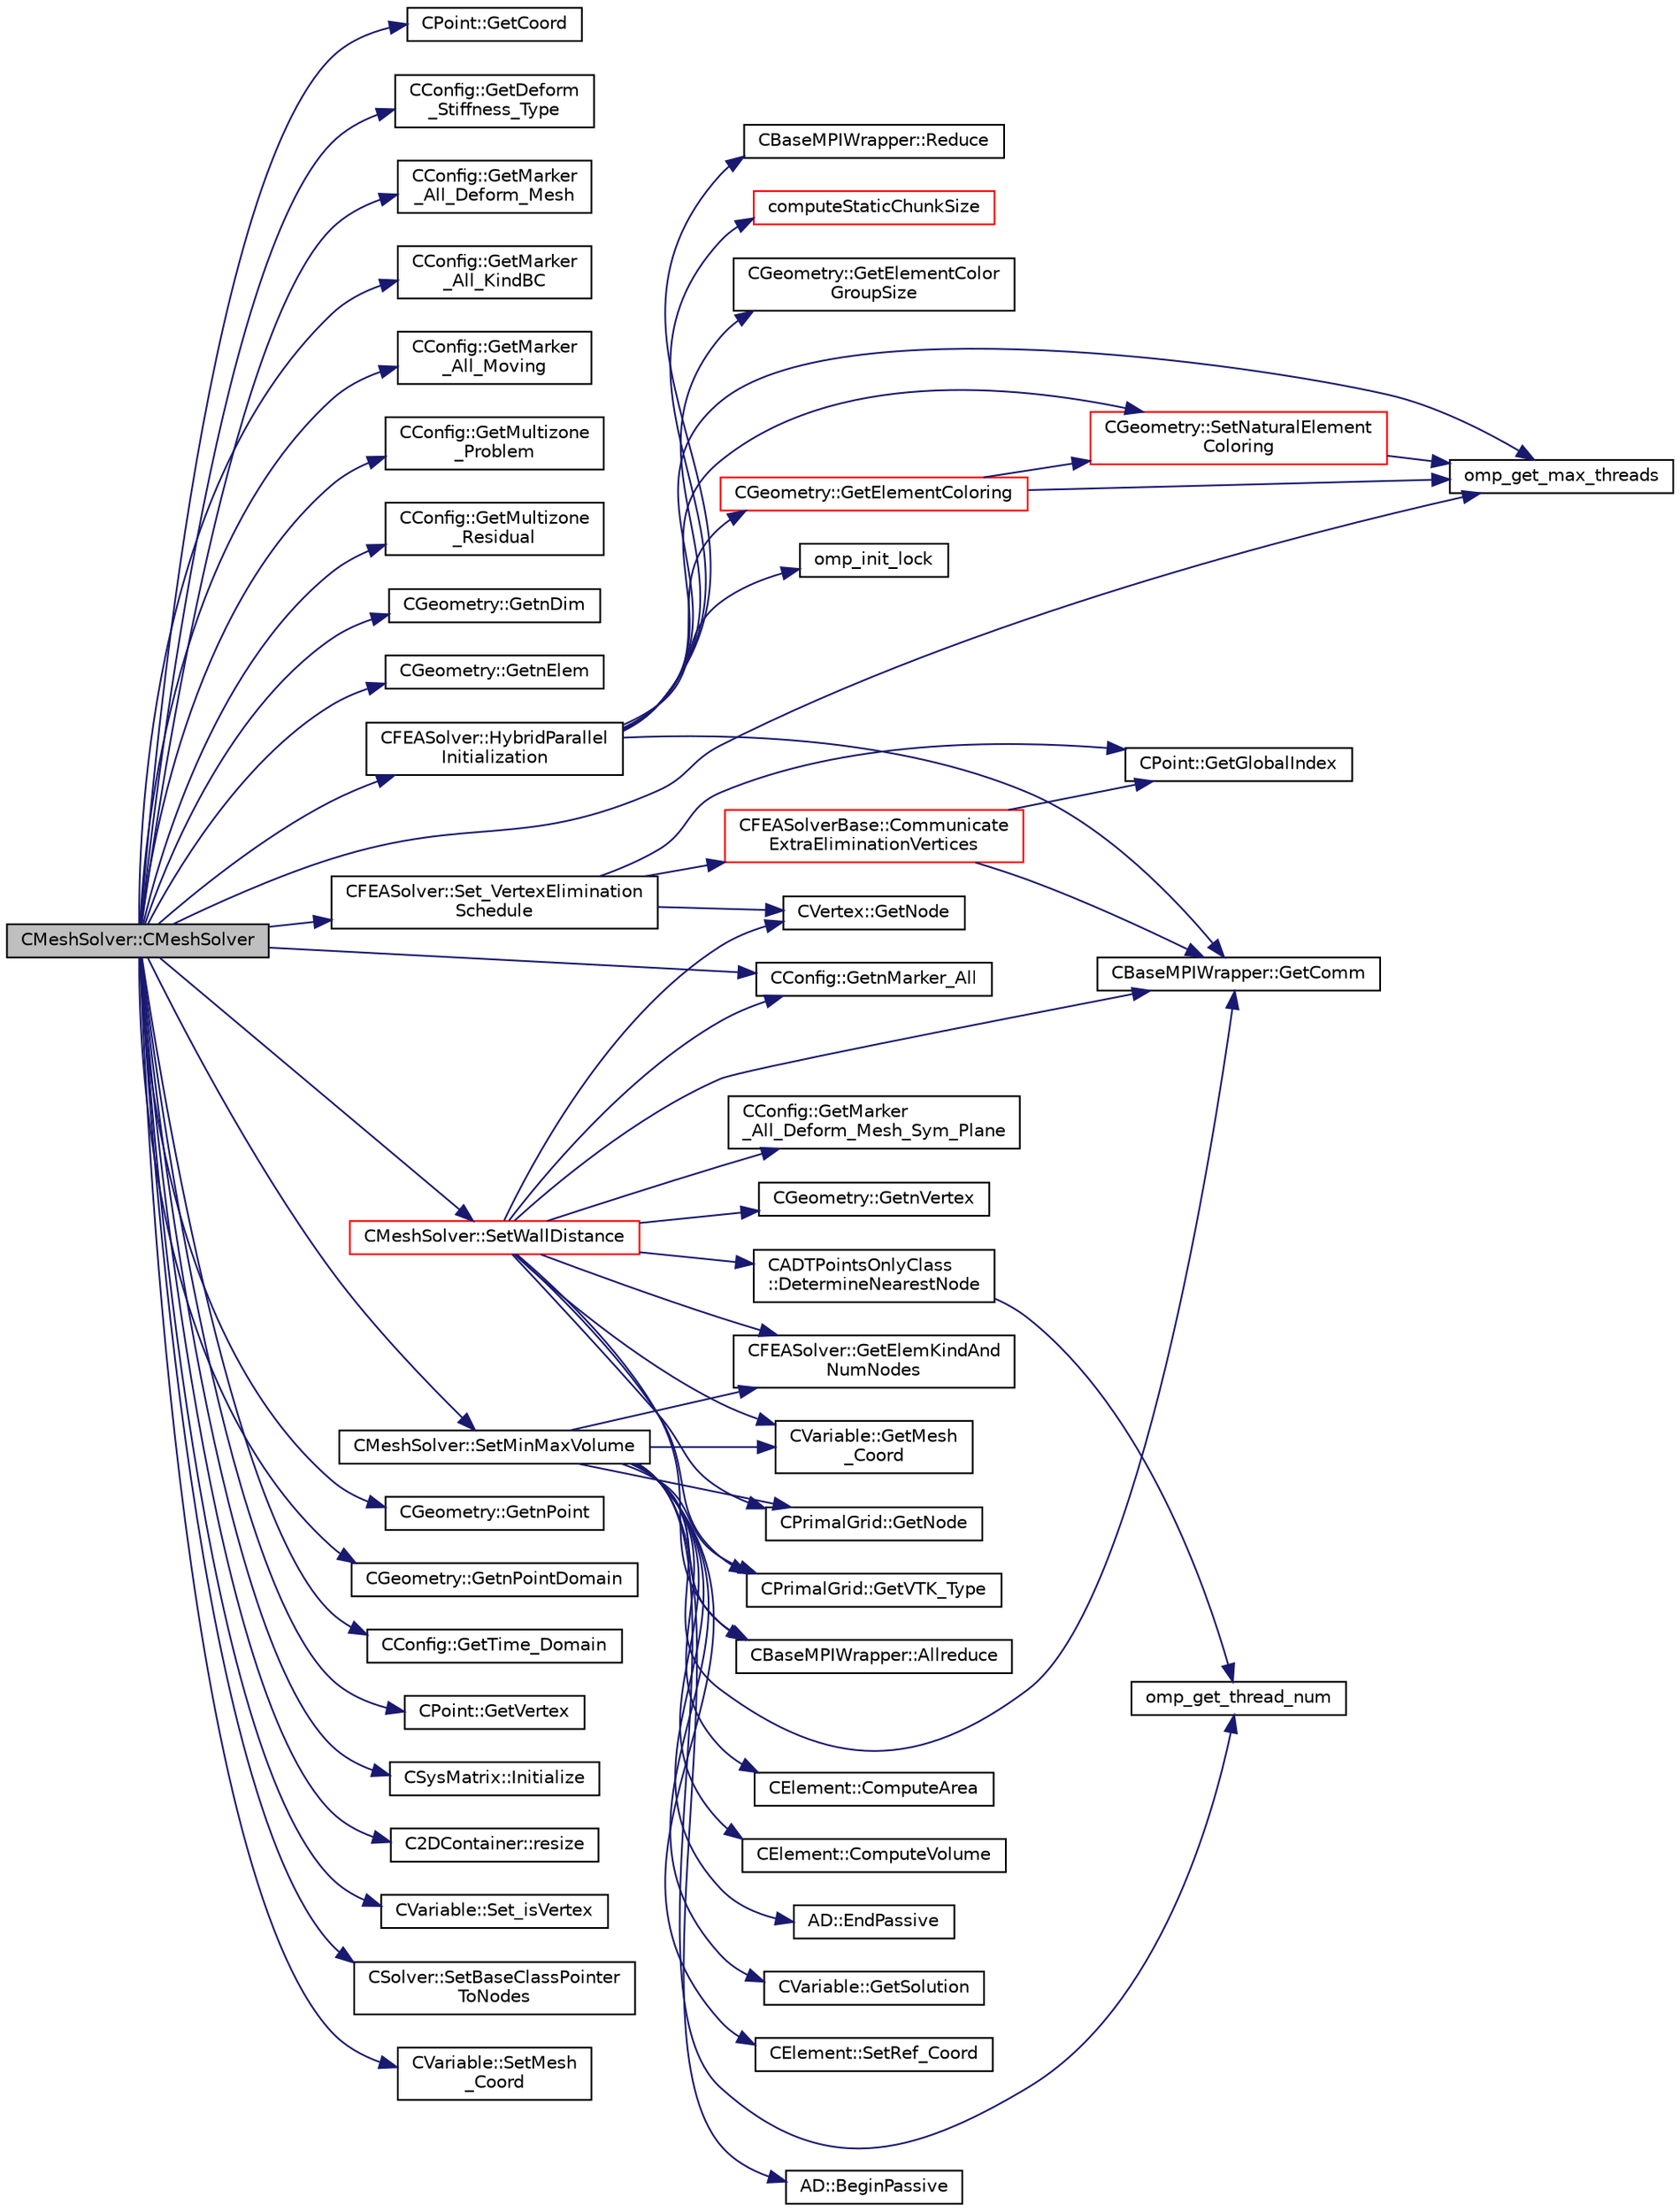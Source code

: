 digraph "CMeshSolver::CMeshSolver"
{
 // LATEX_PDF_SIZE
  edge [fontname="Helvetica",fontsize="10",labelfontname="Helvetica",labelfontsize="10"];
  node [fontname="Helvetica",fontsize="10",shape=record];
  rankdir="LR";
  Node1 [label="CMeshSolver::CMeshSolver",height=0.2,width=0.4,color="black", fillcolor="grey75", style="filled", fontcolor="black",tooltip="Constructor of the class."];
  Node1 -> Node2 [color="midnightblue",fontsize="10",style="solid",fontname="Helvetica"];
  Node2 [label="CPoint::GetCoord",height=0.2,width=0.4,color="black", fillcolor="white", style="filled",URL="$classCPoint.html#ab16c29dd03911529cd73bf467c313179",tooltip="Get the coordinates dor the control volume."];
  Node1 -> Node3 [color="midnightblue",fontsize="10",style="solid",fontname="Helvetica"];
  Node3 [label="CConfig::GetDeform\l_Stiffness_Type",height=0.2,width=0.4,color="black", fillcolor="white", style="filled",URL="$classCConfig.html#ab62038a9661de64bfe3cf8c19eeb773a",tooltip="Get the type of stiffness to impose for FEA mesh deformation."];
  Node1 -> Node4 [color="midnightblue",fontsize="10",style="solid",fontname="Helvetica"];
  Node4 [label="CConfig::GetMarker\l_All_Deform_Mesh",height=0.2,width=0.4,color="black", fillcolor="white", style="filled",URL="$classCConfig.html#af2b7f4beda04f2a41c9b922987a5df26",tooltip="Get whether marker val_marker is a DEFORM_MESH marker."];
  Node1 -> Node5 [color="midnightblue",fontsize="10",style="solid",fontname="Helvetica"];
  Node5 [label="CConfig::GetMarker\l_All_KindBC",height=0.2,width=0.4,color="black", fillcolor="white", style="filled",URL="$classCConfig.html#ae003cd8f406eaaa91849a774c9a20730",tooltip="Get the kind of boundary for each marker."];
  Node1 -> Node6 [color="midnightblue",fontsize="10",style="solid",fontname="Helvetica"];
  Node6 [label="CConfig::GetMarker\l_All_Moving",height=0.2,width=0.4,color="black", fillcolor="white", style="filled",URL="$classCConfig.html#aa92e30407f9aaad234c7a557019cd3c5",tooltip="Get the motion information for a marker val_marker."];
  Node1 -> Node7 [color="midnightblue",fontsize="10",style="solid",fontname="Helvetica"];
  Node7 [label="CConfig::GetMultizone\l_Problem",height=0.2,width=0.4,color="black", fillcolor="white", style="filled",URL="$classCConfig.html#abafdda03255a7f71a9701ded02f6d231",tooltip="Get whether the simulation we are running is a multizone simulation."];
  Node1 -> Node8 [color="midnightblue",fontsize="10",style="solid",fontname="Helvetica"];
  Node8 [label="CConfig::GetMultizone\l_Residual",height=0.2,width=0.4,color="black", fillcolor="white", style="filled",URL="$classCConfig.html#a146929508ca21f46fd0adcbc578b17f7",tooltip="Check if the mesh read supports multiple zones."];
  Node1 -> Node9 [color="midnightblue",fontsize="10",style="solid",fontname="Helvetica"];
  Node9 [label="CGeometry::GetnDim",height=0.2,width=0.4,color="black", fillcolor="white", style="filled",URL="$classCGeometry.html#ace7f7fe876f629f5bd5f92d4805a1a4b",tooltip="Get number of coordinates."];
  Node1 -> Node10 [color="midnightblue",fontsize="10",style="solid",fontname="Helvetica"];
  Node10 [label="CGeometry::GetnElem",height=0.2,width=0.4,color="black", fillcolor="white", style="filled",URL="$classCGeometry.html#a3cac58e3b4dd3f8350bd308acb7e3bc1",tooltip="Get number of elements."];
  Node1 -> Node11 [color="midnightblue",fontsize="10",style="solid",fontname="Helvetica"];
  Node11 [label="CConfig::GetnMarker_All",height=0.2,width=0.4,color="black", fillcolor="white", style="filled",URL="$classCConfig.html#a459dee039e618d21a5d78db61c221240",tooltip="Get the total number of boundary markers of the local process including send/receive domains."];
  Node1 -> Node12 [color="midnightblue",fontsize="10",style="solid",fontname="Helvetica"];
  Node12 [label="CGeometry::GetnPoint",height=0.2,width=0.4,color="black", fillcolor="white", style="filled",URL="$classCGeometry.html#a275fb07cd99ab79d7a04b4862280169d",tooltip="Get number of points."];
  Node1 -> Node13 [color="midnightblue",fontsize="10",style="solid",fontname="Helvetica"];
  Node13 [label="CGeometry::GetnPointDomain",height=0.2,width=0.4,color="black", fillcolor="white", style="filled",URL="$classCGeometry.html#ac84179060bbac1fe5e856ea3da850b6e",tooltip="Get number of real points (that belong to the domain)."];
  Node1 -> Node14 [color="midnightblue",fontsize="10",style="solid",fontname="Helvetica"];
  Node14 [label="CConfig::GetTime_Domain",height=0.2,width=0.4,color="black", fillcolor="white", style="filled",URL="$classCConfig.html#a85d2e3cf43b77c63642c40c235b853f3",tooltip="Check if the multizone problem is solved for time domain."];
  Node1 -> Node15 [color="midnightblue",fontsize="10",style="solid",fontname="Helvetica"];
  Node15 [label="CPoint::GetVertex",height=0.2,width=0.4,color="black", fillcolor="white", style="filled",URL="$classCPoint.html#aa23a2b42b38e6d611038eeafdb7051d0",tooltip="Get the vertex that compose the control volume for a marker."];
  Node1 -> Node16 [color="midnightblue",fontsize="10",style="solid",fontname="Helvetica"];
  Node16 [label="CFEASolver::HybridParallel\lInitialization",height=0.2,width=0.4,color="black", fillcolor="white", style="filled",URL="$classCFEASolver.html#abcef9eb21dd43cbf8598bdfea0f9fef8",tooltip="Actions required to initialize the supporting variables for hybrid parallel execution."];
  Node16 -> Node17 [color="midnightblue",fontsize="10",style="solid",fontname="Helvetica"];
  Node17 [label="computeStaticChunkSize",height=0.2,width=0.4,color="red", fillcolor="white", style="filled",URL="$omp__structure_8hpp.html#a6a308c63005823370a2ffd6a82f3868f",tooltip="Compute a chunk size based on totalWork and number of threads such that all threads get the same numb..."];
  Node16 -> Node19 [color="midnightblue",fontsize="10",style="solid",fontname="Helvetica"];
  Node19 [label="CBaseMPIWrapper::GetComm",height=0.2,width=0.4,color="black", fillcolor="white", style="filled",URL="$classCBaseMPIWrapper.html#a8154391fc3522954802889d81d4ef5da",tooltip=" "];
  Node16 -> Node20 [color="midnightblue",fontsize="10",style="solid",fontname="Helvetica"];
  Node20 [label="CGeometry::GetElementColor\lGroupSize",height=0.2,width=0.4,color="black", fillcolor="white", style="filled",URL="$classCGeometry.html#a90214a4a5c07eb87f9b7175549b8615f",tooltip="Get the group size used in element coloring."];
  Node16 -> Node21 [color="midnightblue",fontsize="10",style="solid",fontname="Helvetica"];
  Node21 [label="CGeometry::GetElementColoring",height=0.2,width=0.4,color="red", fillcolor="white", style="filled",URL="$classCGeometry.html#a0958106e0ba545db5ff7fdcf7a8583ba",tooltip="Get the element coloring."];
  Node21 -> Node32 [color="midnightblue",fontsize="10",style="solid",fontname="Helvetica"];
  Node32 [label="omp_get_max_threads",height=0.2,width=0.4,color="black", fillcolor="white", style="filled",URL="$omp__structure_8hpp.html#a2f7befecc7b1a4eaade8d81fa6524225",tooltip="Maximum number of threads available."];
  Node21 -> Node33 [color="midnightblue",fontsize="10",style="solid",fontname="Helvetica"];
  Node33 [label="CGeometry::SetNaturalElement\lColoring",height=0.2,width=0.4,color="red", fillcolor="white", style="filled",URL="$classCGeometry.html#a150d5535645653c34a0da93e7b959090",tooltip="Force the natural (sequential) element coloring."];
  Node33 -> Node32 [color="midnightblue",fontsize="10",style="solid",fontname="Helvetica"];
  Node16 -> Node32 [color="midnightblue",fontsize="10",style="solid",fontname="Helvetica"];
  Node16 -> Node34 [color="midnightblue",fontsize="10",style="solid",fontname="Helvetica"];
  Node34 [label="omp_init_lock",height=0.2,width=0.4,color="black", fillcolor="white", style="filled",URL="$omp__structure_8hpp.html#a3813cb266202aaf2950db02d93a2b00b",tooltip=" "];
  Node16 -> Node35 [color="midnightblue",fontsize="10",style="solid",fontname="Helvetica"];
  Node35 [label="CBaseMPIWrapper::Reduce",height=0.2,width=0.4,color="black", fillcolor="white", style="filled",URL="$classCBaseMPIWrapper.html#adfe0cc3203ae26745e12fb885af0629b",tooltip=" "];
  Node16 -> Node33 [color="midnightblue",fontsize="10",style="solid",fontname="Helvetica"];
  Node1 -> Node36 [color="midnightblue",fontsize="10",style="solid",fontname="Helvetica"];
  Node36 [label="CSysMatrix::Initialize",height=0.2,width=0.4,color="black", fillcolor="white", style="filled",URL="$classCSysMatrix.html#ae17220ac30c2abcc7fdd3c5dc8f04571",tooltip="Initializes the sparse matrix."];
  Node1 -> Node32 [color="midnightblue",fontsize="10",style="solid",fontname="Helvetica"];
  Node1 -> Node37 [color="midnightblue",fontsize="10",style="solid",fontname="Helvetica"];
  Node37 [label="C2DContainer::resize",height=0.2,width=0.4,color="black", fillcolor="white", style="filled",URL="$classC2DContainer.html#adefb48b593f76aa322e228fea8f76127",tooltip="Request a change of size."];
  Node1 -> Node38 [color="midnightblue",fontsize="10",style="solid",fontname="Helvetica"];
  Node38 [label="CVariable::Set_isVertex",height=0.2,width=0.4,color="black", fillcolor="white", style="filled",URL="$classCVariable.html#a21e8d2e42c9a6d885066ee9dad5bd11d",tooltip="A virtual member."];
  Node1 -> Node39 [color="midnightblue",fontsize="10",style="solid",fontname="Helvetica"];
  Node39 [label="CFEASolver::Set_VertexElimination\lSchedule",height=0.2,width=0.4,color="black", fillcolor="white", style="filled",URL="$classCFEASolver.html#aa4832285a942f3b7f1fe21bbbfa53090",tooltip="Mitigation for an issue with Dirichlet boundary conditions and MPI, some ranks do not get enough of t..."];
  Node39 -> Node40 [color="midnightblue",fontsize="10",style="solid",fontname="Helvetica"];
  Node40 [label="CFEASolverBase::Communicate\lExtraEliminationVertices",height=0.2,width=0.4,color="red", fillcolor="white", style="filled",URL="$classCFEASolverBase.html#a1cfb4329edf9b0d4d4ed6836329c689f",tooltip="Communicate extra vertices for elimination in the linear system."];
  Node40 -> Node19 [color="midnightblue",fontsize="10",style="solid",fontname="Helvetica"];
  Node40 -> Node43 [color="midnightblue",fontsize="10",style="solid",fontname="Helvetica"];
  Node43 [label="CPoint::GetGlobalIndex",height=0.2,width=0.4,color="black", fillcolor="white", style="filled",URL="$classCPoint.html#a8a53865a92d645b1b74c4d817b4aae10",tooltip="Get the global index in a parallel computation."];
  Node39 -> Node43 [color="midnightblue",fontsize="10",style="solid",fontname="Helvetica"];
  Node39 -> Node44 [color="midnightblue",fontsize="10",style="solid",fontname="Helvetica"];
  Node44 [label="CVertex::GetNode",height=0.2,width=0.4,color="black", fillcolor="white", style="filled",URL="$classCVertex.html#ad568da06e7191358d3a09a1bee71cdb5",tooltip="Get the node of the vertex."];
  Node1 -> Node45 [color="midnightblue",fontsize="10",style="solid",fontname="Helvetica"];
  Node45 [label="CSolver::SetBaseClassPointer\lToNodes",height=0.2,width=0.4,color="black", fillcolor="white", style="filled",URL="$classCSolver.html#ad982896202dae6e41bfd3568f597cf46",tooltip="Call this method to set \"base_nodes\" after the \"nodes\" variable of the derived solver is instantiated..."];
  Node1 -> Node46 [color="midnightblue",fontsize="10",style="solid",fontname="Helvetica"];
  Node46 [label="CVariable::SetMesh\l_Coord",height=0.2,width=0.4,color="black", fillcolor="white", style="filled",URL="$classCVariable.html#a35c5432a3dc93bb819600976fe1b1339",tooltip="A virtual member. Set the value of the undeformed coordinates."];
  Node1 -> Node47 [color="midnightblue",fontsize="10",style="solid",fontname="Helvetica"];
  Node47 [label="CMeshSolver::SetMinMaxVolume",height=0.2,width=0.4,color="black", fillcolor="white", style="filled",URL="$classCMeshSolver.html#adf042699d3abf46135568ef991b7dd44",tooltip="Compute the min and max volume of the elements in the domain."];
  Node47 -> Node48 [color="midnightblue",fontsize="10",style="solid",fontname="Helvetica"];
  Node48 [label="CBaseMPIWrapper::Allreduce",height=0.2,width=0.4,color="black", fillcolor="white", style="filled",URL="$classCBaseMPIWrapper.html#a381d4b3738c09d92ee1ae9f89715b541",tooltip=" "];
  Node47 -> Node49 [color="midnightblue",fontsize="10",style="solid",fontname="Helvetica"];
  Node49 [label="AD::BeginPassive",height=0.2,width=0.4,color="black", fillcolor="white", style="filled",URL="$namespaceAD.html#a17303e0b54570243d54732b02655f9a5",tooltip="Start a passive region, i.e. stop recording."];
  Node47 -> Node50 [color="midnightblue",fontsize="10",style="solid",fontname="Helvetica"];
  Node50 [label="CElement::ComputeArea",height=0.2,width=0.4,color="black", fillcolor="white", style="filled",URL="$classCElement.html#af253267554a0e234993747dd5446537a",tooltip="Compute the value of the area of the element."];
  Node47 -> Node51 [color="midnightblue",fontsize="10",style="solid",fontname="Helvetica"];
  Node51 [label="CElement::ComputeVolume",height=0.2,width=0.4,color="black", fillcolor="white", style="filled",URL="$classCElement.html#ae86ec182eb42a61e95f8983a870dfcea",tooltip="Compute the value of the volume of the element."];
  Node47 -> Node52 [color="midnightblue",fontsize="10",style="solid",fontname="Helvetica"];
  Node52 [label="AD::EndPassive",height=0.2,width=0.4,color="black", fillcolor="white", style="filled",URL="$namespaceAD.html#af5a5809a923faf03119828c329bc2db7",tooltip="End a passive region, i.e. start recording if we were recording before."];
  Node47 -> Node19 [color="midnightblue",fontsize="10",style="solid",fontname="Helvetica"];
  Node47 -> Node53 [color="midnightblue",fontsize="10",style="solid",fontname="Helvetica"];
  Node53 [label="CFEASolver::GetElemKindAnd\lNumNodes",height=0.2,width=0.4,color="black", fillcolor="white", style="filled",URL="$classCFEASolver.html#a69ff8e551924f4cfbad103287b4bb8bb",tooltip="Get the element container index and number of nodes of a given VTK type."];
  Node47 -> Node54 [color="midnightblue",fontsize="10",style="solid",fontname="Helvetica"];
  Node54 [label="CVariable::GetMesh\l_Coord",height=0.2,width=0.4,color="black", fillcolor="white", style="filled",URL="$classCVariable.html#afe97b312c0685a1975a41b915f5d327a",tooltip="A virtual member. Get the value of the undeformed coordinates."];
  Node47 -> Node55 [color="midnightblue",fontsize="10",style="solid",fontname="Helvetica"];
  Node55 [label="CPrimalGrid::GetNode",height=0.2,width=0.4,color="black", fillcolor="white", style="filled",URL="$classCPrimalGrid.html#a6353b89f5a8a3948cd475da6152bf077",tooltip="Get the nodes shared by the primal grid element."];
  Node47 -> Node56 [color="midnightblue",fontsize="10",style="solid",fontname="Helvetica"];
  Node56 [label="CVariable::GetSolution",height=0.2,width=0.4,color="black", fillcolor="white", style="filled",URL="$classCVariable.html#a261483e39c23c1de7cb9aea7e917c121",tooltip="Get the solution."];
  Node47 -> Node57 [color="midnightblue",fontsize="10",style="solid",fontname="Helvetica"];
  Node57 [label="CPrimalGrid::GetVTK_Type",height=0.2,width=0.4,color="black", fillcolor="white", style="filled",URL="$classCPrimalGrid.html#ad506ad8f97dd70d71c1ee6f407df4cf5",tooltip="Get VTK type."];
  Node47 -> Node58 [color="midnightblue",fontsize="10",style="solid",fontname="Helvetica"];
  Node58 [label="omp_get_thread_num",height=0.2,width=0.4,color="black", fillcolor="white", style="filled",URL="$omp__structure_8hpp.html#aad63dd7e34961dbbd2e8774e7f6bc2d0",tooltip="Index of current thread, akin to MPI rank."];
  Node47 -> Node59 [color="midnightblue",fontsize="10",style="solid",fontname="Helvetica"];
  Node59 [label="CElement::SetRef_Coord",height=0.2,width=0.4,color="black", fillcolor="white", style="filled",URL="$classCElement.html#a734f0ffdf9fc0d48f6add20fd6cd5cfe",tooltip="Set the value of the coordinate of the nodes in the reference configuration."];
  Node1 -> Node60 [color="midnightblue",fontsize="10",style="solid",fontname="Helvetica"];
  Node60 [label="CMeshSolver::SetWallDistance",height=0.2,width=0.4,color="red", fillcolor="white", style="filled",URL="$classCMeshSolver.html#a36e40967d3d79bd46eb90d85aefc3364",tooltip="Compute the min and max volume of the elements in the domain."];
  Node60 -> Node48 [color="midnightblue",fontsize="10",style="solid",fontname="Helvetica"];
  Node60 -> Node61 [color="midnightblue",fontsize="10",style="solid",fontname="Helvetica"];
  Node61 [label="CADTPointsOnlyClass\l::DetermineNearestNode",height=0.2,width=0.4,color="black", fillcolor="white", style="filled",URL="$classCADTPointsOnlyClass.html#a6c59523d6f08fcdfcd1b36d9909dace6",tooltip="Function, which determines the nearest node in the ADT for the given coordinate."];
  Node61 -> Node58 [color="midnightblue",fontsize="10",style="solid",fontname="Helvetica"];
  Node60 -> Node19 [color="midnightblue",fontsize="10",style="solid",fontname="Helvetica"];
  Node60 -> Node53 [color="midnightblue",fontsize="10",style="solid",fontname="Helvetica"];
  Node60 -> Node62 [color="midnightblue",fontsize="10",style="solid",fontname="Helvetica"];
  Node62 [label="CConfig::GetMarker\l_All_Deform_Mesh_Sym_Plane",height=0.2,width=0.4,color="black", fillcolor="white", style="filled",URL="$classCConfig.html#a7a6483dd74e7c7e0020e0eeb4e0e0f6c",tooltip="Get whether marker val_marker is a DEFORM_MESH_SYM_PLANE marker."];
  Node60 -> Node54 [color="midnightblue",fontsize="10",style="solid",fontname="Helvetica"];
  Node60 -> Node11 [color="midnightblue",fontsize="10",style="solid",fontname="Helvetica"];
  Node60 -> Node44 [color="midnightblue",fontsize="10",style="solid",fontname="Helvetica"];
  Node60 -> Node55 [color="midnightblue",fontsize="10",style="solid",fontname="Helvetica"];
  Node60 -> Node63 [color="midnightblue",fontsize="10",style="solid",fontname="Helvetica"];
  Node63 [label="CGeometry::GetnVertex",height=0.2,width=0.4,color="black", fillcolor="white", style="filled",URL="$classCGeometry.html#a00b7f7e71ff42bd38f39147366dd093a",tooltip="Get number of vertices."];
  Node60 -> Node57 [color="midnightblue",fontsize="10",style="solid",fontname="Helvetica"];
}
